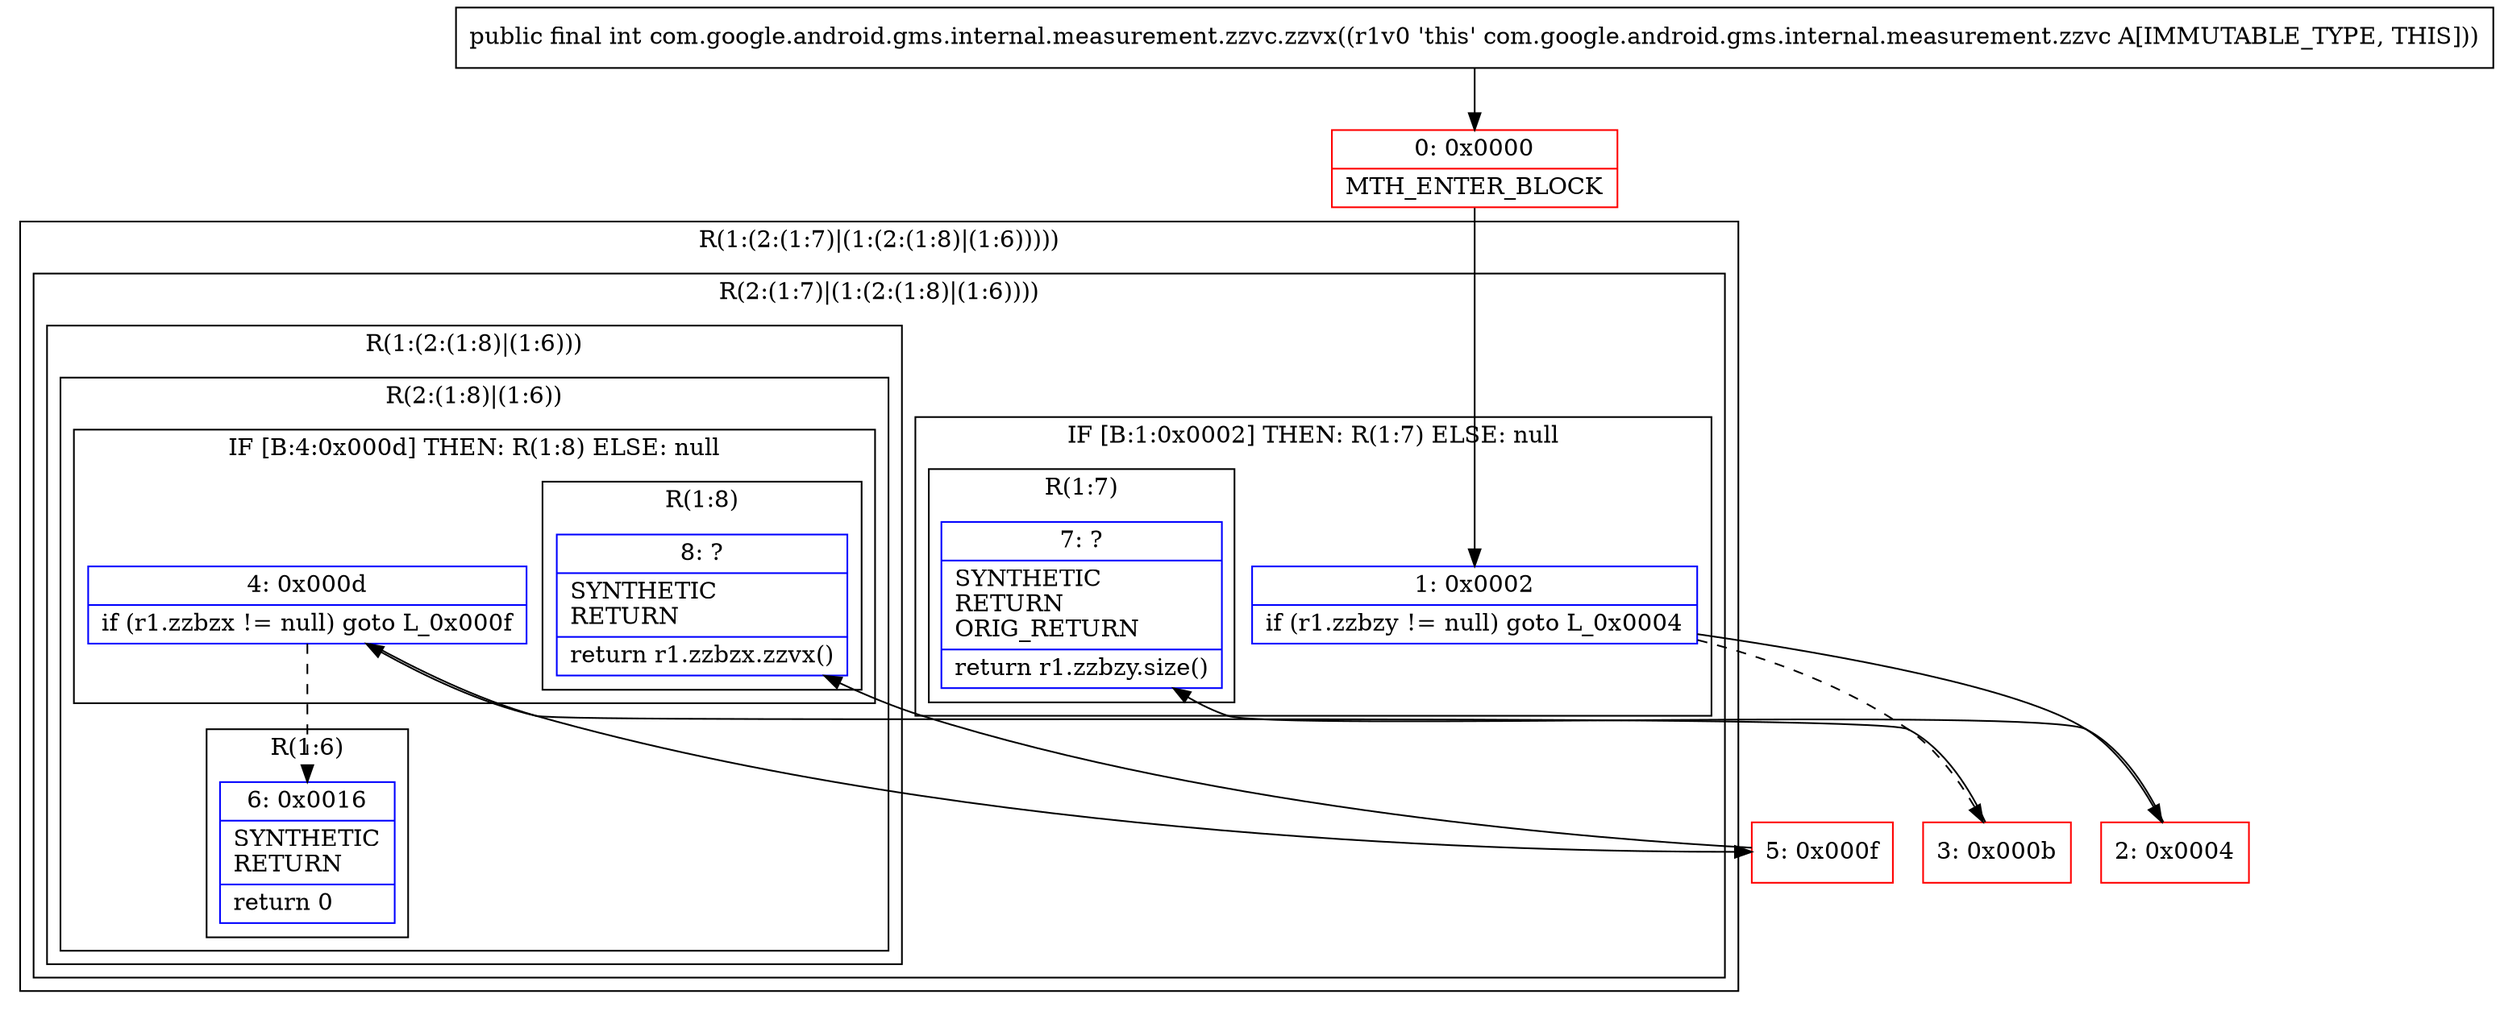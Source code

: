 digraph "CFG forcom.google.android.gms.internal.measurement.zzvc.zzvx()I" {
subgraph cluster_Region_1638087101 {
label = "R(1:(2:(1:7)|(1:(2:(1:8)|(1:6)))))";
node [shape=record,color=blue];
subgraph cluster_Region_552211228 {
label = "R(2:(1:7)|(1:(2:(1:8)|(1:6))))";
node [shape=record,color=blue];
subgraph cluster_IfRegion_1348984455 {
label = "IF [B:1:0x0002] THEN: R(1:7) ELSE: null";
node [shape=record,color=blue];
Node_1 [shape=record,label="{1\:\ 0x0002|if (r1.zzbzy != null) goto L_0x0004\l}"];
subgraph cluster_Region_871792772 {
label = "R(1:7)";
node [shape=record,color=blue];
Node_7 [shape=record,label="{7\:\ ?|SYNTHETIC\lRETURN\lORIG_RETURN\l|return r1.zzbzy.size()\l}"];
}
}
subgraph cluster_Region_1272986006 {
label = "R(1:(2:(1:8)|(1:6)))";
node [shape=record,color=blue];
subgraph cluster_Region_996323589 {
label = "R(2:(1:8)|(1:6))";
node [shape=record,color=blue];
subgraph cluster_IfRegion_1436537608 {
label = "IF [B:4:0x000d] THEN: R(1:8) ELSE: null";
node [shape=record,color=blue];
Node_4 [shape=record,label="{4\:\ 0x000d|if (r1.zzbzx != null) goto L_0x000f\l}"];
subgraph cluster_Region_1391106975 {
label = "R(1:8)";
node [shape=record,color=blue];
Node_8 [shape=record,label="{8\:\ ?|SYNTHETIC\lRETURN\l|return r1.zzbzx.zzvx()\l}"];
}
}
subgraph cluster_Region_411841757 {
label = "R(1:6)";
node [shape=record,color=blue];
Node_6 [shape=record,label="{6\:\ 0x0016|SYNTHETIC\lRETURN\l|return 0\l}"];
}
}
}
}
}
Node_0 [shape=record,color=red,label="{0\:\ 0x0000|MTH_ENTER_BLOCK\l}"];
Node_2 [shape=record,color=red,label="{2\:\ 0x0004}"];
Node_3 [shape=record,color=red,label="{3\:\ 0x000b}"];
Node_5 [shape=record,color=red,label="{5\:\ 0x000f}"];
MethodNode[shape=record,label="{public final int com.google.android.gms.internal.measurement.zzvc.zzvx((r1v0 'this' com.google.android.gms.internal.measurement.zzvc A[IMMUTABLE_TYPE, THIS])) }"];
MethodNode -> Node_0;
Node_1 -> Node_2;
Node_1 -> Node_3[style=dashed];
Node_4 -> Node_5;
Node_4 -> Node_6[style=dashed];
Node_0 -> Node_1;
Node_2 -> Node_7;
Node_3 -> Node_4;
Node_5 -> Node_8;
}

